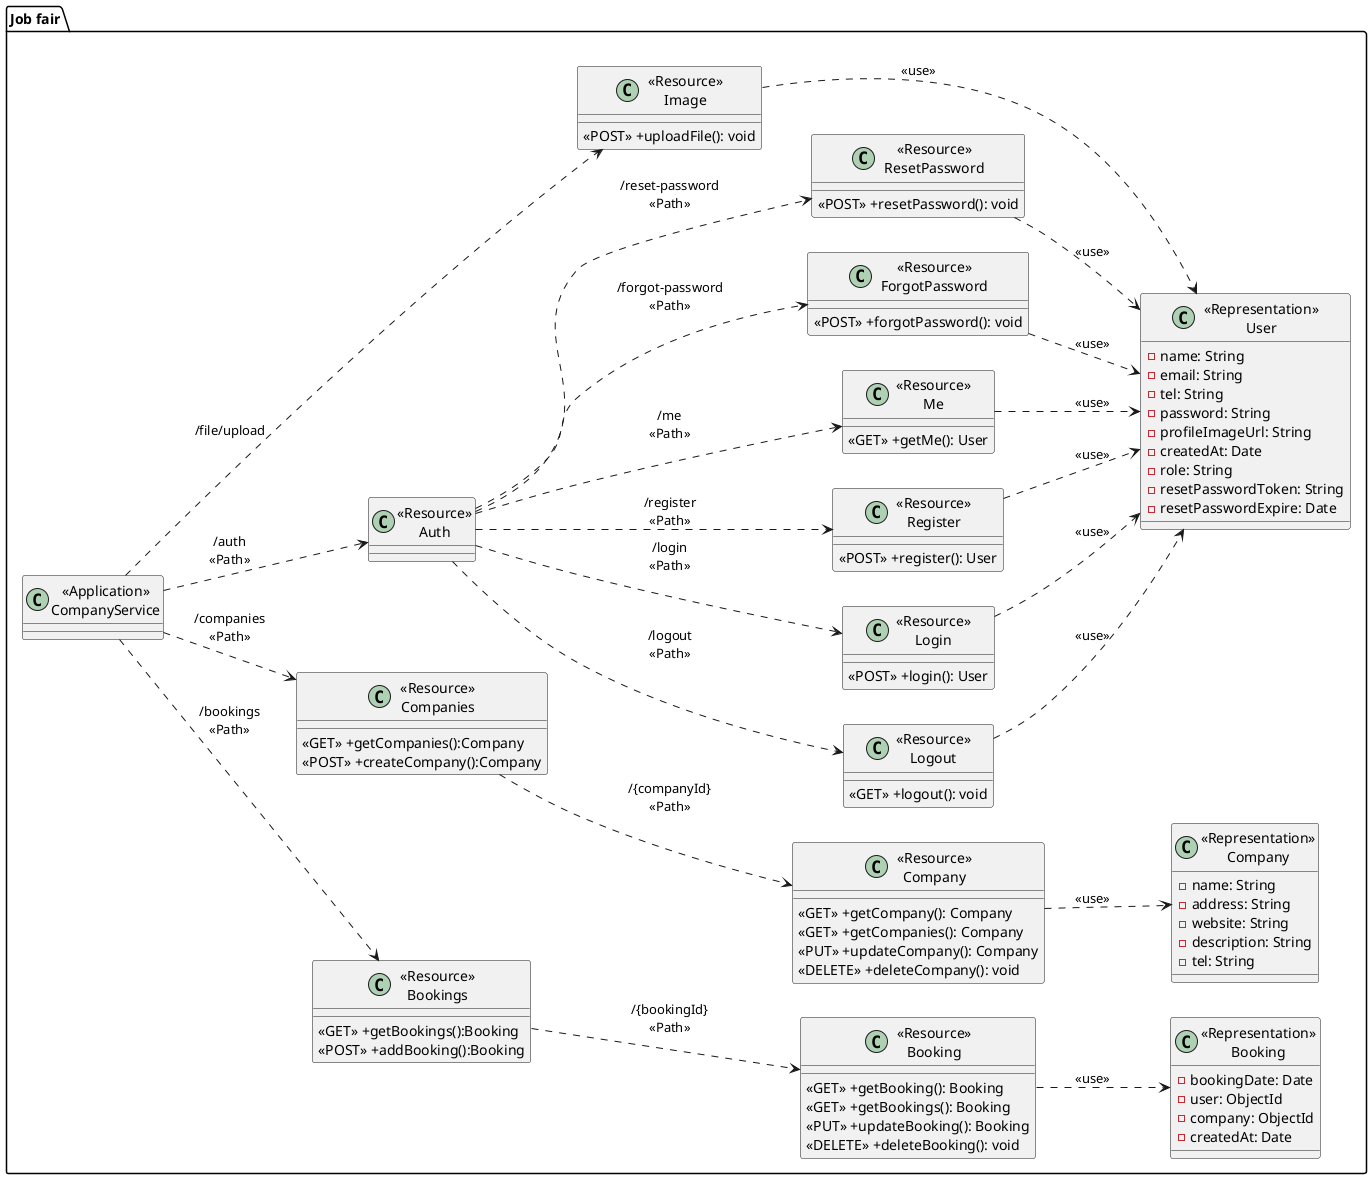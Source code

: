 @startuml ClassDiagram
left to right direction
package "Job fair"{
    class "<<Application>>\nCompanyService" as CompanyService{}

    class "<<Resource>>\nBookings" as ResourceBookings{
        <<GET>> +getBookings():Booking
        <<POST>> +addBooking():Booking
    }

    class "<<Resource>>\nCompanies" as ResourceCompanies{
        <<GET>> +getCompanies():Company
        <<POST>> +createCompany():Company
    }

    class "<<Resource>>\nAuth" as ResourceAuth{
    }

    class "<<Resource>>\nBooking" as ResourceBooking {
        <<GET>> +getBooking(): Booking
        <<GET>> +getBookings(): Booking
        <<PUT>> +updateBooking(): Booking
        <<DELETE>> +deleteBooking(): void
    }

    class "<<Resource>>\nCompany" as ResourceCompany {
        <<GET>> +getCompany(): Company
        <<GET>> +getCompanies(): Company
        <<PUT>> +updateCompany(): Company
        <<DELETE>> +deleteCompany(): void
    }

    class "<<Resource>>\nLogout" as ResourceLogout {
        <<GET>> +logout(): void
    }

    class "<<Resource>>\nLogin" as ResourceLogin {
        <<POST>> +login(): User
    }
    class "<<Resource>>\nRegister" as ResourceRegister {
        <<POST>> +register(): User
    }
    class "<<Resource>>\nMe" as ResourceMe {
        <<GET>> +getMe(): User
    }
    class "<<Resource>>\nForgotPassword" as ResourceForgotPassword {
        <<POST>> +forgotPassword(): void
    }
    class "<<Resource>>\nResetPassword" as ResourceResetPassword {
        <<POST>> +resetPassword(): void
    }

    class "<<Resource>>\nImage" as ResourceImage {
        <<POST>> +uploadFile(): void
    }

    class "<<Representation>>\nBooking" as RepresentationBooking {
        -bookingDate: Date
        -user: ObjectId
        -company: ObjectId
        -createdAt: Date
    }
    class "<<Representation>>\nCompany" as RepresentationCompany {
        -name: String
        -address: String
        -website: String
        -description: String
        -tel: String
    }
    class "<<Representation>>\nUser" as RepresentationUser {
        -name: String
        -email: String
        -tel: String
        -password: String
        -profileImageUrl: String
        -createdAt: Date
        -role: String
        -resetPasswordToken: String
        -resetPasswordExpire: Date
    }
}
CompanyService ..> ResourceCompanies:"/companies\n<<Path>>"
CompanyService ..> ResourceBookings:"/bookings\n<<Path>>"
CompanyService ..> ResourceAuth:"/auth\n<<Path>>"
CompanyService ..> ResourceImage:"/file/upload"

ResourceBookings ..> ResourceBooking:"/{bookingId}\n<<Path>>"
ResourceCompanies ..> ResourceCompany:"/{companyId}\n<<Path>>"
ResourceAuth ..> ResourceLogin:"/login\n<<Path>>"
ResourceAuth ..> ResourceLogout:"/logout\n<<Path>>"
ResourceAuth ..> ResourceRegister:"/register\n<<Path>>"
ResourceAuth ..> ResourceMe:"/me\n<<Path>>"
ResourceAuth ..> ResourceForgotPassword:"/forgot-password\n<<Path>>"
ResourceAuth ..> ResourceResetPassword:"/reset-password\n<<Path>>"

ResourceForgotPassword ..> RepresentationUser:"<<use>>"
ResourceResetPassword ..> RepresentationUser:"<<use>>"
ResourceBooking ..> RepresentationBooking:"<<use>>"
ResourceCompany ..> RepresentationCompany:"<<use>>"
ResourceImage ..> RepresentationUser:"<<use>>"
ResourceLogin ..> RepresentationUser:"<<use>>"
ResourceLogout ..> RepresentationUser:"<<use>>"
ResourceRegister ..> RepresentationUser:"<<use>>"
ResourceMe ..> RepresentationUser:"<<use>>"

@enduml